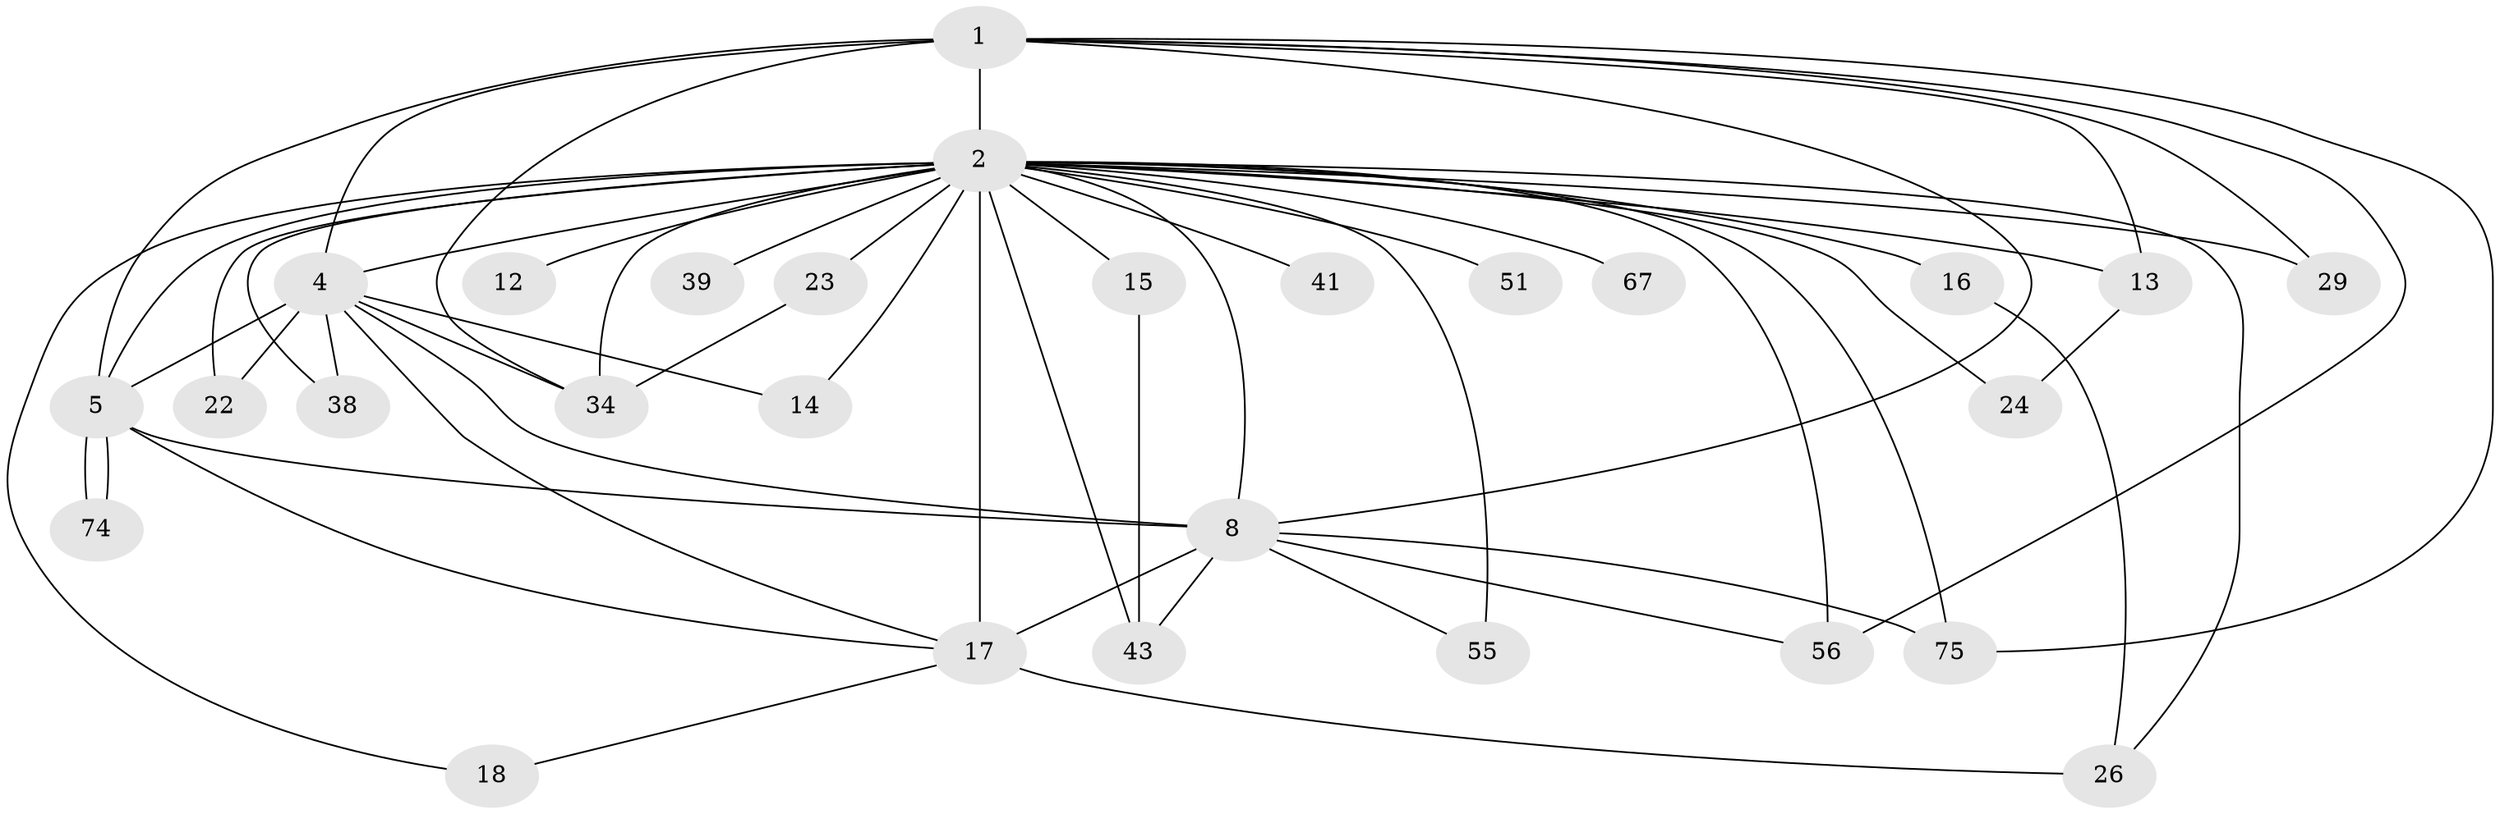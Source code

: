 // original degree distribution, {18: 0.010526315789473684, 17: 0.010526315789473684, 31: 0.010526315789473684, 21: 0.010526315789473684, 16: 0.010526315789473684, 20: 0.010526315789473684, 19: 0.010526315789473684, 22: 0.010526315789473684, 14: 0.010526315789473684, 29: 0.010526315789473684, 4: 0.09473684210526316, 3: 0.16842105263157894, 2: 0.5789473684210527, 6: 0.021052631578947368, 5: 0.021052631578947368, 7: 0.010526315789473684}
// Generated by graph-tools (version 1.1) at 2025/17/03/04/25 18:17:53]
// undirected, 28 vertices, 56 edges
graph export_dot {
graph [start="1"]
  node [color=gray90,style=filled];
  1 [super="+21+9+49+65+93+94"];
  2 [super="+6+3+95+46+37+45+7"];
  4 [super="+68+76+20+54"];
  5 [super="+70+44"];
  8;
  12;
  13;
  14;
  15;
  16;
  17 [super="+25+60"];
  18;
  22 [super="+77+50+53"];
  23;
  24;
  26 [super="+58"];
  29 [super="+69"];
  34;
  38;
  39 [super="+92+40+64"];
  41;
  43 [super="+79"];
  51 [super="+52"];
  55;
  56;
  67;
  74;
  75 [super="+82"];
  1 -- 2 [weight=14];
  1 -- 4 [weight=3];
  1 -- 5 [weight=2];
  1 -- 8 [weight=5];
  1 -- 13 [weight=2];
  1 -- 75;
  1 -- 29;
  1 -- 34;
  1 -- 56;
  2 -- 4 [weight=10];
  2 -- 5 [weight=6];
  2 -- 8 [weight=9];
  2 -- 15 [weight=3];
  2 -- 16 [weight=3];
  2 -- 67 [weight=2];
  2 -- 17 [weight=5];
  2 -- 23 [weight=3];
  2 -- 38;
  2 -- 39 [weight=6];
  2 -- 51 [weight=3];
  2 -- 13;
  2 -- 14;
  2 -- 18;
  2 -- 22 [weight=6];
  2 -- 43;
  2 -- 55;
  2 -- 26;
  2 -- 75;
  2 -- 12 [weight=2];
  2 -- 24;
  2 -- 29 [weight=2];
  2 -- 34;
  2 -- 41 [weight=2];
  2 -- 56;
  4 -- 5 [weight=2];
  4 -- 8 [weight=2];
  4 -- 14;
  4 -- 38;
  4 -- 22;
  4 -- 17;
  4 -- 34;
  5 -- 8;
  5 -- 74;
  5 -- 74;
  5 -- 17;
  8 -- 43;
  8 -- 55;
  8 -- 56;
  8 -- 75;
  8 -- 17;
  13 -- 24;
  15 -- 43;
  16 -- 26;
  17 -- 18;
  17 -- 26;
  23 -- 34;
}
